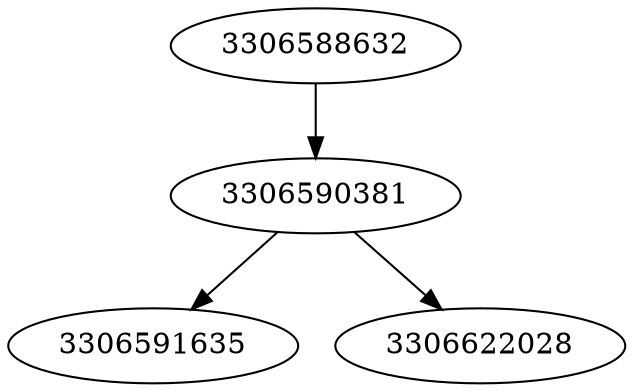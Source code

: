 strict digraph  {
3306588632;
3306591635;
3306622028;
3306590381;
3306588632 -> 3306590381;
3306590381 -> 3306591635;
3306590381 -> 3306622028;
}
